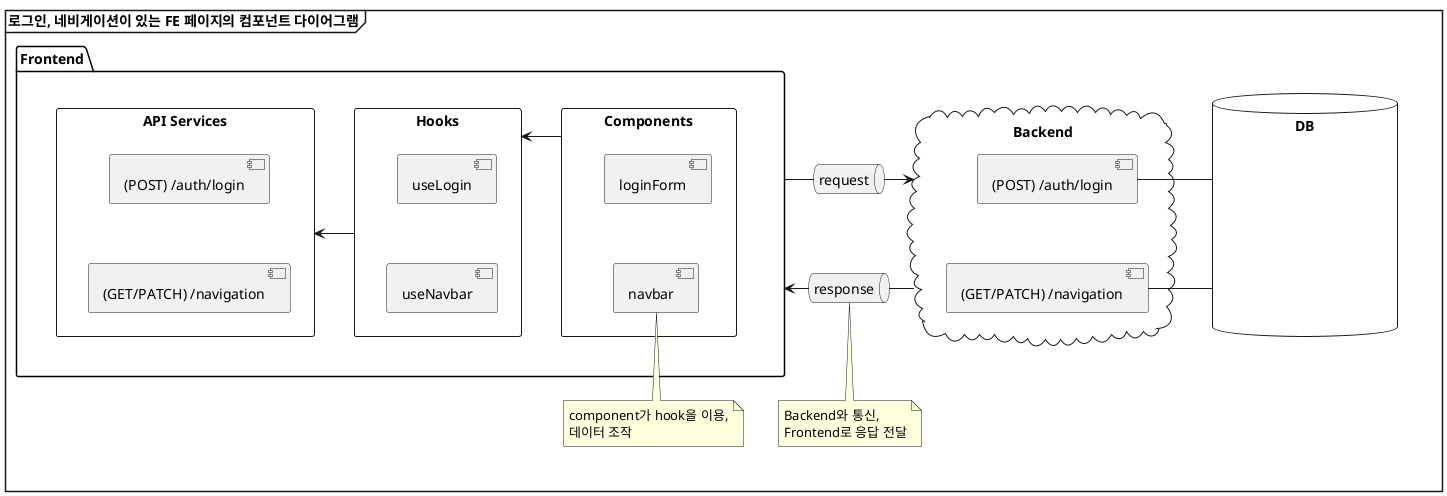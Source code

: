 @startuml 1_overview
mainframe **로그인, 네비게이션이 있는 FE 페이지의 컴포넌트 다이어그램**
hide stereotype

skinparam linetype ortho

package "Frontend" {
  rectangle "Components" AS components {
    component "loginForm"
    component "navbar"

    loginForm -down[hidden]- navbar
  }
  rectangle "Hooks" AS hooks {
    component "useLogin"
    component "useNavbar"

    useLogin -down[hidden]- useNavbar
  }
  rectangle "API Services" AS api_services {
    component "(POST) /auth/login" AS login
    component "(GET/PATCH) /navigation" AS navigation

    login -down[hidden]- navigation
  }

  components -right-> hooks
  hooks -right-> api_services
}
note AS component_note
  component가 hook을 이용,
  데이터 조작
end note

note AS response_note
  Backend와 통신,
  Frontend로 응답 전달
end note

queue "request"
queue "response"

cloud "Backend" {
  component "(POST) /auth/login" AS login_api
  component "(GET/PATCH) /navigation" AS navigation_api

  login_api -down[hidden]- navigation_api
}

database DB {
  skinparam <<transparent>> {
    ComponentStyle rectangle
    ComponentFontColor white
    ComponentBackgroundColor transparent
    ComponentBorderColor transparent
  }
  component trasparent1 <<transparent>>
  component transparent2 <<transparent>>

  trasparent1 -down[hidden]- transparent2
}

DB - login_api
DB - navigation_api

request -down[hidden]- response

Frontend - request
Backend <- request

Frontend <- response
Backend -right- response

navbar -down-> component_note
response --> response_note

@enduml